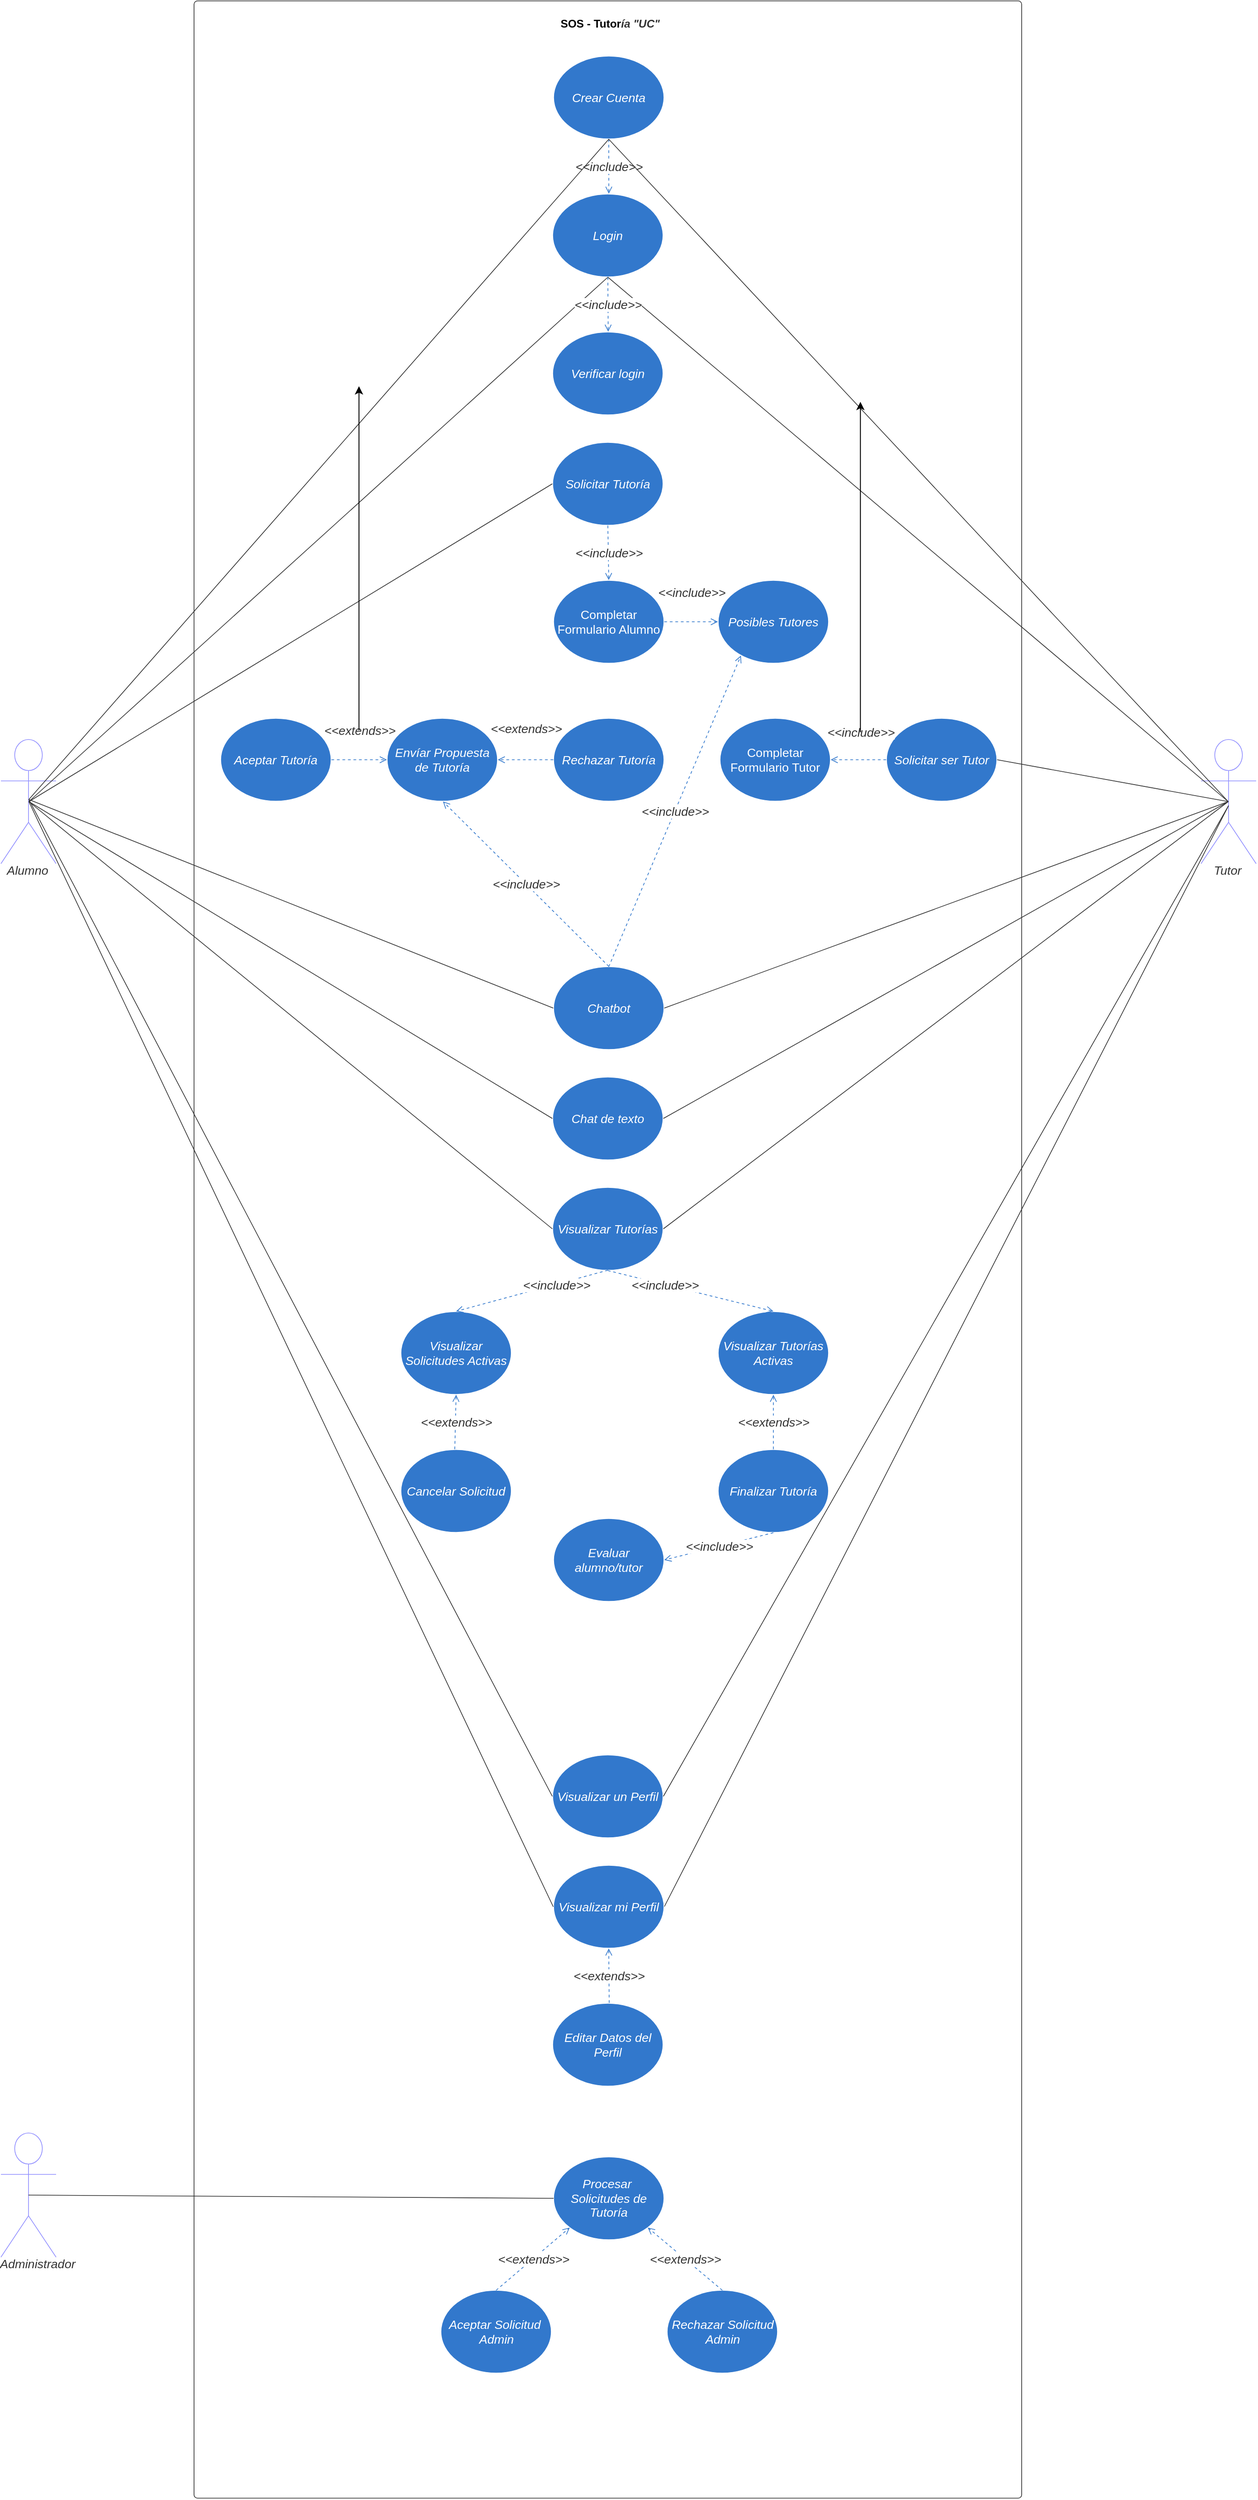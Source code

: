 <mxfile version="21.1.1" type="github">
  <diagram name="Page-1" id="sJ-SfvYp9Ml5R1eLInXZ">
    <mxGraphModel dx="2927" dy="2317" grid="0" gridSize="10" guides="1" tooltips="1" connect="1" arrows="1" fold="1" page="1" pageScale="1" pageWidth="827" pageHeight="1169" math="0" shadow="0">
      <root>
        <mxCell id="0" />
        <mxCell id="1" parent="0" />
        <mxCell id="GpjZQ6YwwSPZKMYcUMgG-1" value="" style="html=1;jettySize=18;whiteSpace=wrap;fontSize=13;strokeColor=#333333;strokeOpacity=100;strokeWidth=0.8;rounded=0;startArrow=none;endArrow=none;exitX=0.5;exitY=0.532;exitPerimeter=0;entryX=1.003;entryY=0.5;entryPerimeter=0;lucidId=zYlu65bIZqyb;" edge="1" parent="1" source="GpjZQ6YwwSPZKMYcUMgG-4" target="GpjZQ6YwwSPZKMYcUMgG-45">
          <mxGeometry width="100" height="100" relative="1" as="geometry">
            <Array as="points" />
          </mxGeometry>
        </mxCell>
        <mxCell id="GpjZQ6YwwSPZKMYcUMgG-2" value="&lt;div style=&quot;display: flex; justify-content: center; text-align: center; align-items: baseline; font-size: 0; line-height: 1.25;margin-top: -2px;&quot;&gt;&lt;span&gt;&lt;br&gt;&lt;/span&gt;&lt;/div&gt;" style="html=1;overflow=block;blockSpacing=1;whiteSpace=wrap;container=1;pointerEvents=0;collapsible=0;recursiveResize=0;fontSize=13;spacing=0;verticalAlign=bottom;strokeColor=#333333;strokeOpacity=100;fillOpacity=0;rounded=1;absoluteArcSize=1;arcSize=7.5;fillColor=#000000;strokeWidth=0.8;lucidId=aeLtTKiAP17V;" vertex="1" parent="1">
          <mxGeometry x="-120" y="-750" width="900" height="2715" as="geometry" />
        </mxCell>
        <mxCell id="GpjZQ6YwwSPZKMYcUMgG-73" value="Procesar&amp;nbsp; Solicitudes de Tutoría" style="html=1;overflow=block;blockSpacing=1;whiteSpace=wrap;ellipse;fontSize=13.3;fontColor=#ffffff;fontStyle=2;align=center;spacing=0;verticalAlign=middle;strokeColor=#ffffff;strokeOpacity=100;fillOpacity=100;rounded=1;absoluteArcSize=1;arcSize=7.5;fillColor=#3278cc;strokeWidth=0.8;lucidId=bGZuMefuw9Q8;" vertex="1" parent="GpjZQ6YwwSPZKMYcUMgG-2">
          <mxGeometry x="391" y="2344" width="120" height="90" as="geometry" />
        </mxCell>
        <mxCell id="GpjZQ6YwwSPZKMYcUMgG-75" value="Rechazar Solicitud Admin" style="html=1;overflow=block;blockSpacing=1;whiteSpace=wrap;ellipse;fontSize=13.3;fontColor=#ffffff;fontStyle=2;align=center;spacing=0;verticalAlign=middle;strokeColor=#ffffff;strokeOpacity=100;fillOpacity=100;rounded=1;absoluteArcSize=1;arcSize=7.5;fillColor=#3278cc;strokeWidth=0.8;lucidId=jJZu4O8zFgPN;" vertex="1" parent="GpjZQ6YwwSPZKMYcUMgG-2">
          <mxGeometry x="514.5" y="2489" width="120" height="90" as="geometry" />
        </mxCell>
        <mxCell id="GpjZQ6YwwSPZKMYcUMgG-78" value="" style="html=1;jettySize=18;whiteSpace=wrap;fontSize=13;strokeColor=#3278cc;strokeOpacity=100;dashed=1;fixDash=1;strokeWidth=0.8;rounded=0;startArrow=none;endArrow=open;exitX=0.5;exitY=0;lucidId=.KluYoqXpnvu;exitDx=0;exitDy=0;entryX=1;entryY=1;entryDx=0;entryDy=0;" edge="1" parent="GpjZQ6YwwSPZKMYcUMgG-2" source="GpjZQ6YwwSPZKMYcUMgG-75" target="GpjZQ6YwwSPZKMYcUMgG-73">
          <mxGeometry width="100" height="100" relative="1" as="geometry">
            <Array as="points" />
            <mxPoint x="538" y="2490" as="sourcePoint" />
            <mxPoint x="692" y="2447" as="targetPoint" />
          </mxGeometry>
        </mxCell>
        <mxCell id="GpjZQ6YwwSPZKMYcUMgG-79" value="&amp;lt;&amp;lt;extends&amp;gt;&amp;gt;" style="text;html=1;resizable=0;labelBackgroundColor=default;align=center;verticalAlign=middle;fontStyle=2;fontColor=#333333;fontSize=13.3;" vertex="1" parent="GpjZQ6YwwSPZKMYcUMgG-78">
          <mxGeometry relative="1" as="geometry">
            <mxPoint as="offset" />
          </mxGeometry>
        </mxCell>
        <mxCell id="GpjZQ6YwwSPZKMYcUMgG-82" value="&lt;font style=&quot;font-size: 12px;&quot;&gt;&lt;b&gt;SOS - Tutor&lt;span style=&quot;border-color: var(--border-color); color: rgb(51, 51, 51); font-style: italic;&quot;&gt;í&lt;/span&gt;&lt;span style=&quot;border-color: var(--border-color); color: rgb(51, 51, 51); font-style: italic;&quot;&gt;a &quot;UC&quot;&lt;/span&gt;&lt;/b&gt;&lt;/font&gt;" style="text;html=1;align=center;verticalAlign=middle;resizable=0;points=[];autosize=1;strokeColor=none;fillColor=none;" vertex="1" parent="GpjZQ6YwwSPZKMYcUMgG-2">
          <mxGeometry x="388.5" y="12" width="126" height="26" as="geometry" />
        </mxCell>
        <mxCell id="GpjZQ6YwwSPZKMYcUMgG-74" value="Aceptar Solicitud&amp;nbsp;&lt;br&gt;Admin" style="html=1;overflow=block;blockSpacing=1;whiteSpace=wrap;ellipse;fontSize=13.3;fontColor=#ffffff;fontStyle=2;align=center;spacing=0;verticalAlign=middle;strokeColor=#ffffff;strokeOpacity=100;fillOpacity=100;rounded=1;absoluteArcSize=1;arcSize=7.5;fillColor=#3278cc;strokeWidth=0.8;lucidId=gGZuPj~9UCnP;" vertex="1" parent="GpjZQ6YwwSPZKMYcUMgG-2">
          <mxGeometry x="268.5" y="2489" width="120" height="90" as="geometry" />
        </mxCell>
        <mxCell id="GpjZQ6YwwSPZKMYcUMgG-76" value="" style="html=1;jettySize=18;whiteSpace=wrap;fontSize=13;strokeColor=#3278cc;strokeOpacity=100;dashed=1;fixDash=1;strokeWidth=0.8;rounded=0;startArrow=none;endArrow=open;exitX=0.5;exitY=0;entryX=0;entryY=1;lucidId=.KluYoqXpnvu;entryDx=0;entryDy=0;exitDx=0;exitDy=0;" edge="1" parent="GpjZQ6YwwSPZKMYcUMgG-2" source="GpjZQ6YwwSPZKMYcUMgG-74" target="GpjZQ6YwwSPZKMYcUMgG-73">
          <mxGeometry width="100" height="100" relative="1" as="geometry">
            <Array as="points" />
            <mxPoint x="363" y="2504" as="sourcePoint" />
            <mxPoint x="363" y="2444" as="targetPoint" />
          </mxGeometry>
        </mxCell>
        <mxCell id="GpjZQ6YwwSPZKMYcUMgG-77" value="&amp;lt;&amp;lt;extends&amp;gt;&amp;gt;" style="text;html=1;resizable=0;labelBackgroundColor=default;align=center;verticalAlign=middle;fontStyle=2;fontColor=#333333;fontSize=13.3;" vertex="1" parent="GpjZQ6YwwSPZKMYcUMgG-76">
          <mxGeometry relative="1" as="geometry">
            <mxPoint as="offset" />
          </mxGeometry>
        </mxCell>
        <mxCell id="GpjZQ6YwwSPZKMYcUMgG-3" value="Alumno" style="html=1;overflow=block;blockSpacing=1;shape=umlActor;labelPosition=center;verticalLabelPosition=bottom;verticalAlign=top;whiteSpace=nowrap;fontSize=13.3;fontColor=#333333;fontStyle=2;spacing=0;strokeColor=#9391ff;strokeOpacity=100;rounded=1;absoluteArcSize=1;arcSize=7.5;fillColor=#ffffff;strokeWidth=0.8;lucidId=aeLt3nHmuZ78;" vertex="1" parent="1">
          <mxGeometry x="-330" y="53" width="60" height="135" as="geometry" />
        </mxCell>
        <mxCell id="GpjZQ6YwwSPZKMYcUMgG-4" value="Tutor" style="html=1;overflow=block;blockSpacing=1;shape=umlActor;labelPosition=center;verticalLabelPosition=bottom;verticalAlign=top;whiteSpace=nowrap;fontSize=13.3;fontColor=#333333;fontStyle=2;spacing=0;strokeColor=#9391ff;strokeOpacity=100;rounded=1;absoluteArcSize=1;arcSize=7.5;fillColor=#ffffff;strokeWidth=0.8;lucidId=aeLt9I4VuDRI;" vertex="1" parent="1">
          <mxGeometry x="975" y="53" width="60" height="135" as="geometry" />
        </mxCell>
        <mxCell id="GpjZQ6YwwSPZKMYcUMgG-5" value="Login" style="html=1;overflow=block;blockSpacing=1;whiteSpace=wrap;ellipse;fontSize=13.3;fontColor=#ffffff;fontStyle=2;align=center;spacing=0;verticalAlign=middle;strokeColor=#ffffff;strokeOpacity=100;fillOpacity=100;rounded=1;absoluteArcSize=1;arcSize=7.5;fillColor=#3278cc;strokeWidth=0.8;lucidId=aeLtWVaAtaNc;" vertex="1" parent="1">
          <mxGeometry x="270" y="-540" width="120" height="90" as="geometry" />
        </mxCell>
        <mxCell id="GpjZQ6YwwSPZKMYcUMgG-6" value="Solicitar Tutoría" style="html=1;overflow=block;blockSpacing=1;whiteSpace=wrap;ellipse;fontSize=13.3;fontColor=#ffffff;fontStyle=2;align=center;spacing=0;verticalAlign=middle;strokeColor=#ffffff;strokeOpacity=100;fillOpacity=100;rounded=1;absoluteArcSize=1;arcSize=7.5;fillColor=#3278cc;strokeWidth=0.8;lucidId=aeLtvAe7D-iS;" vertex="1" parent="1">
          <mxGeometry x="270" y="-270" width="120" height="90" as="geometry" />
        </mxCell>
        <mxCell id="GpjZQ6YwwSPZKMYcUMgG-7" value="Posibles Tutores" style="html=1;overflow=block;blockSpacing=1;whiteSpace=wrap;ellipse;fontSize=13.3;fontColor=#ffffff;fontStyle=2;align=center;spacing=0;verticalAlign=middle;strokeColor=#ffffff;strokeOpacity=100;fillOpacity=100;rounded=1;absoluteArcSize=1;arcSize=7.5;fillColor=#3278cc;strokeWidth=0.8;lucidId=aeLtE4GOJ3Dg;" vertex="1" parent="1">
          <mxGeometry x="450" y="-120" width="120" height="90" as="geometry" />
        </mxCell>
        <mxCell id="GpjZQ6YwwSPZKMYcUMgG-8" value="Completar Formulario Alumno" style="html=1;overflow=block;blockSpacing=1;whiteSpace=wrap;ellipse;fontSize=13.3;fontColor=#ffffff;align=center;spacing=0;verticalAlign=middle;strokeColor=#ffffff;strokeOpacity=100;fillOpacity=100;rounded=1;absoluteArcSize=1;arcSize=7.5;fillColor=#3278cc;strokeWidth=0.8;lucidId=aeLtQrBCPXcr;" vertex="1" parent="1">
          <mxGeometry x="271" y="-120" width="120" height="90" as="geometry" />
        </mxCell>
        <mxCell id="GpjZQ6YwwSPZKMYcUMgG-9" value="" style="html=1;jettySize=18;whiteSpace=wrap;fontSize=13;strokeColor=#333333;strokeOpacity=100;strokeWidth=0.8;rounded=0;startArrow=none;endArrow=none;exitX=0.506;exitY=0.5;exitPerimeter=0;entryX=0.5;entryY=1.004;entryPerimeter=0;lucidId=aeLtO0CMRvtl;" edge="1" parent="1" source="GpjZQ6YwwSPZKMYcUMgG-3" target="GpjZQ6YwwSPZKMYcUMgG-5">
          <mxGeometry width="100" height="100" relative="1" as="geometry">
            <Array as="points" />
          </mxGeometry>
        </mxCell>
        <mxCell id="GpjZQ6YwwSPZKMYcUMgG-10" value="" style="html=1;jettySize=18;whiteSpace=wrap;fontSize=13;strokeColor=#333333;strokeOpacity=100;strokeWidth=0.8;rounded=0;startArrow=none;endArrow=none;exitX=0.506;exitY=0.5;exitPerimeter=0;entryX=-0.003;entryY=0.5;entryPerimeter=0;lucidId=aeLtnVgYuCuO;" edge="1" parent="1" source="GpjZQ6YwwSPZKMYcUMgG-3" target="GpjZQ6YwwSPZKMYcUMgG-6">
          <mxGeometry width="100" height="100" relative="1" as="geometry">
            <Array as="points" />
          </mxGeometry>
        </mxCell>
        <mxCell id="GpjZQ6YwwSPZKMYcUMgG-11" value="" style="html=1;jettySize=18;whiteSpace=wrap;fontSize=13;strokeColor=#333333;strokeOpacity=100;strokeWidth=0.8;rounded=0;startArrow=none;endArrow=none;exitX=0.494;exitY=0.5;exitPerimeter=0;entryX=0.5;entryY=1.004;entryPerimeter=0;lucidId=aeLt.vX2auOh;" edge="1" parent="1" source="GpjZQ6YwwSPZKMYcUMgG-4" target="GpjZQ6YwwSPZKMYcUMgG-5">
          <mxGeometry width="100" height="100" relative="1" as="geometry">
            <Array as="points" />
          </mxGeometry>
        </mxCell>
        <mxCell id="GpjZQ6YwwSPZKMYcUMgG-12" value="Verificar login" style="html=1;overflow=block;blockSpacing=1;whiteSpace=wrap;ellipse;fontSize=13.3;fontColor=#ffffff;fontStyle=2;align=center;spacing=0;verticalAlign=middle;strokeColor=#ffffff;strokeOpacity=100;fillOpacity=100;rounded=1;absoluteArcSize=1;arcSize=7.5;fillColor=#3278cc;strokeWidth=0.8;lucidId=EiLtaPnXcJ0Z;" vertex="1" parent="1">
          <mxGeometry x="270" y="-390" width="120" height="90" as="geometry" />
        </mxCell>
        <mxCell id="GpjZQ6YwwSPZKMYcUMgG-13" value="" style="html=1;jettySize=18;whiteSpace=wrap;fontSize=13;strokeColor=#3278cc;strokeOpacity=100;dashed=1;fixDash=1;strokeWidth=0.8;rounded=0;startArrow=none;endArrow=open;exitX=0.5;exitY=1.004;exitPerimeter=0;entryX=0.503;entryY=-0.004;entryPerimeter=0;lucidId=alLtPT8BQeF-;" edge="1" parent="1" source="GpjZQ6YwwSPZKMYcUMgG-5" target="GpjZQ6YwwSPZKMYcUMgG-12">
          <mxGeometry width="100" height="100" relative="1" as="geometry">
            <Array as="points" />
          </mxGeometry>
        </mxCell>
        <mxCell id="GpjZQ6YwwSPZKMYcUMgG-14" value="&amp;lt;&amp;lt;include&amp;gt;&amp;gt;" style="text;html=1;resizable=0;labelBackgroundColor=default;align=center;verticalAlign=middle;fontStyle=2;fontColor=#333333;fontSize=13.3;" vertex="1" parent="GpjZQ6YwwSPZKMYcUMgG-13">
          <mxGeometry relative="1" as="geometry" />
        </mxCell>
        <mxCell id="GpjZQ6YwwSPZKMYcUMgG-15" value="" style="html=1;jettySize=18;whiteSpace=wrap;fontSize=13;strokeColor=#3278cc;strokeOpacity=100;dashed=1;fixDash=1;strokeWidth=0.8;rounded=0;startArrow=none;endArrow=open;exitX=1.003;exitY=0.5;exitPerimeter=0;entryX=-0.003;entryY=0.5;entryPerimeter=0;lucidId=hoLtQ2WTQ~pq;" edge="1" parent="1" source="GpjZQ6YwwSPZKMYcUMgG-8" target="GpjZQ6YwwSPZKMYcUMgG-7">
          <mxGeometry width="100" height="100" relative="1" as="geometry">
            <Array as="points" />
          </mxGeometry>
        </mxCell>
        <mxCell id="GpjZQ6YwwSPZKMYcUMgG-16" value="&amp;lt;&amp;lt;include&amp;gt;&amp;gt;" style="text;html=1;resizable=0;labelBackgroundColor=default;align=center;verticalAlign=middle;fontStyle=2;fontColor=#333333;fontSize=13.3;" vertex="1" parent="GpjZQ6YwwSPZKMYcUMgG-15">
          <mxGeometry x="0.393" relative="1" as="geometry">
            <mxPoint x="-11" y="-32" as="offset" />
          </mxGeometry>
        </mxCell>
        <mxCell id="GpjZQ6YwwSPZKMYcUMgG-17" value="Envíar Propuesta de Tutoría" style="html=1;overflow=block;blockSpacing=1;whiteSpace=wrap;ellipse;fontSize=13.3;fontColor=#ffffff;fontStyle=2;align=center;spacing=0;verticalAlign=middle;strokeColor=#ffffff;strokeOpacity=100;fillOpacity=100;rounded=1;absoluteArcSize=1;arcSize=7.5;fillColor=#3278cc;strokeWidth=0.8;lucidId=fsLt-~rYhbh3;" vertex="1" parent="1">
          <mxGeometry x="90" y="30" width="120" height="90" as="geometry" />
        </mxCell>
        <mxCell id="GpjZQ6YwwSPZKMYcUMgG-18" value="Aceptar Tutoría" style="html=1;overflow=block;blockSpacing=1;whiteSpace=wrap;ellipse;fontSize=13.3;fontColor=#ffffff;fontStyle=2;align=center;spacing=0;verticalAlign=middle;strokeColor=#ffffff;strokeOpacity=100;fillOpacity=100;rounded=1;absoluteArcSize=1;arcSize=7.5;fillColor=#3278cc;strokeWidth=0.8;lucidId=isLtKqPX71w5;" vertex="1" parent="1">
          <mxGeometry x="-91" y="30" width="120" height="90" as="geometry" />
        </mxCell>
        <mxCell id="GpjZQ6YwwSPZKMYcUMgG-19" value="Rechazar Tutoría" style="html=1;overflow=block;blockSpacing=1;whiteSpace=wrap;ellipse;fontSize=13.3;fontColor=#ffffff;fontStyle=2;align=center;spacing=0;verticalAlign=middle;strokeColor=#ffffff;strokeOpacity=100;fillOpacity=100;rounded=1;absoluteArcSize=1;arcSize=7.5;fillColor=#3278cc;strokeWidth=0.8;lucidId=iwLtRMk0JYYQ;" vertex="1" parent="1">
          <mxGeometry x="271" y="30" width="120" height="90" as="geometry" />
        </mxCell>
        <mxCell id="GpjZQ6YwwSPZKMYcUMgG-20" value="Chat de texto" style="html=1;overflow=block;blockSpacing=1;whiteSpace=wrap;ellipse;fontSize=13.3;fontColor=#ffffff;fontStyle=2;align=center;spacing=0;verticalAlign=middle;strokeColor=#ffffff;strokeOpacity=100;fillOpacity=100;rounded=1;absoluteArcSize=1;arcSize=7.5;fillColor=#3278cc;strokeWidth=0.8;lucidId=9ALtL4Wa6~wp;" vertex="1" parent="1">
          <mxGeometry x="270" y="420" width="120" height="90" as="geometry" />
        </mxCell>
        <mxCell id="GpjZQ6YwwSPZKMYcUMgG-21" value="" style="html=1;jettySize=18;whiteSpace=wrap;fontSize=13;strokeColor=#333333;strokeOpacity=100;strokeWidth=0.8;rounded=0;startArrow=none;endArrow=none;exitX=0.506;exitY=0.5;exitPerimeter=0;entryX=-0.003;entryY=0.5;entryPerimeter=0;lucidId=YBLt265P1pFx;" edge="1" parent="1" source="GpjZQ6YwwSPZKMYcUMgG-3" target="GpjZQ6YwwSPZKMYcUMgG-20">
          <mxGeometry width="100" height="100" relative="1" as="geometry">
            <Array as="points" />
          </mxGeometry>
        </mxCell>
        <mxCell id="GpjZQ6YwwSPZKMYcUMgG-22" value="" style="html=1;jettySize=18;whiteSpace=wrap;fontSize=13;strokeColor=#333333;strokeOpacity=100;strokeWidth=0.8;rounded=0;startArrow=none;endArrow=none;exitX=1.003;exitY=0.5;exitPerimeter=0;entryX=0.494;entryY=0.5;entryPerimeter=0;lucidId=7BLtC2Q37TjC;" edge="1" parent="1" source="GpjZQ6YwwSPZKMYcUMgG-20" target="GpjZQ6YwwSPZKMYcUMgG-4">
          <mxGeometry width="100" height="100" relative="1" as="geometry">
            <Array as="points" />
          </mxGeometry>
        </mxCell>
        <mxCell id="GpjZQ6YwwSPZKMYcUMgG-23" value="Visualizar Tutorías " style="html=1;overflow=block;blockSpacing=1;whiteSpace=wrap;ellipse;fontSize=13.3;fontColor=#ffffff;fontStyle=2;align=center;spacing=0;verticalAlign=middle;strokeColor=#ffffff;strokeOpacity=100;fillOpacity=100;rounded=1;absoluteArcSize=1;arcSize=7.5;fillColor=#3278cc;strokeWidth=0.8;lucidId=MILtpnnIgK56;" vertex="1" parent="1">
          <mxGeometry x="270" y="540" width="120" height="90" as="geometry" />
        </mxCell>
        <mxCell id="GpjZQ6YwwSPZKMYcUMgG-24" value="Completar Formulario Tutor" style="html=1;overflow=block;blockSpacing=1;whiteSpace=wrap;ellipse;fontSize=13.3;fontColor=#ffffff;align=center;spacing=0;verticalAlign=middle;strokeColor=#ffffff;strokeOpacity=100;fillOpacity=100;rounded=1;absoluteArcSize=1;arcSize=7.5;fillColor=#3278cc;strokeWidth=0.8;lucidId=59LtPECnUW~U;" vertex="1" parent="1">
          <mxGeometry x="452" y="30" width="120" height="90" as="geometry" />
        </mxCell>
        <mxCell id="GpjZQ6YwwSPZKMYcUMgG-25" value="" style="html=1;jettySize=18;whiteSpace=wrap;fontSize=13;strokeColor=#333333;strokeOpacity=100;strokeWidth=0.8;rounded=0;startArrow=none;endArrow=none;exitX=0.506;exitY=0.5;exitPerimeter=0;entryX=-0.003;entryY=0.5;entryPerimeter=0;lucidId=WgMtQXAS4KAR;" edge="1" parent="1" source="GpjZQ6YwwSPZKMYcUMgG-3" target="GpjZQ6YwwSPZKMYcUMgG-23">
          <mxGeometry width="100" height="100" relative="1" as="geometry">
            <Array as="points" />
          </mxGeometry>
        </mxCell>
        <mxCell id="GpjZQ6YwwSPZKMYcUMgG-26" value="" style="html=1;jettySize=18;whiteSpace=wrap;fontSize=13;strokeColor=#333333;strokeOpacity=100;strokeWidth=0.8;rounded=0;startArrow=none;endArrow=none;exitX=1.003;exitY=0.5;exitPerimeter=0;entryX=0.494;entryY=0.5;entryPerimeter=0;lucidId=7gMtn-40hff_;" edge="1" parent="1" source="GpjZQ6YwwSPZKMYcUMgG-23" target="GpjZQ6YwwSPZKMYcUMgG-4">
          <mxGeometry width="100" height="100" relative="1" as="geometry">
            <Array as="points" />
          </mxGeometry>
        </mxCell>
        <mxCell id="GpjZQ6YwwSPZKMYcUMgG-27" value="" style="html=1;jettySize=18;whiteSpace=wrap;fontSize=13;strokeColor=#3278cc;strokeOpacity=100;dashed=1;fixDash=1;strokeWidth=0.8;rounded=0;startArrow=none;endArrow=open;exitX=-0.003;exitY=0.5;exitPerimeter=0;entryX=1.003;entryY=0.5;entryPerimeter=0;lucidId=PbNtjoxg~-PI;" edge="1" parent="1" source="GpjZQ6YwwSPZKMYcUMgG-19" target="GpjZQ6YwwSPZKMYcUMgG-17">
          <mxGeometry width="100" height="100" relative="1" as="geometry">
            <Array as="points" />
          </mxGeometry>
        </mxCell>
        <mxCell id="GpjZQ6YwwSPZKMYcUMgG-28" value="&amp;lt;&amp;lt;extends&amp;gt;&amp;gt;" style="text;html=1;resizable=0;labelBackgroundColor=default;align=center;verticalAlign=middle;fontStyle=2;fontColor=#333333;fontSize=13.3;" vertex="1" parent="GpjZQ6YwwSPZKMYcUMgG-27">
          <mxGeometry x="-0.277" relative="1" as="geometry">
            <mxPoint x="-8" y="-34" as="offset" />
          </mxGeometry>
        </mxCell>
        <mxCell id="GpjZQ6YwwSPZKMYcUMgG-29" value="" style="html=1;jettySize=18;whiteSpace=wrap;fontSize=13;strokeColor=#3278cc;strokeOpacity=100;dashed=1;fixDash=1;strokeWidth=0.8;rounded=0;startArrow=none;endArrow=open;exitX=1.003;exitY=0.5;exitPerimeter=0;entryX=-0.003;entryY=0.5;entryPerimeter=0;lucidId=RbNt9~QijMl5;" edge="1" parent="1" source="GpjZQ6YwwSPZKMYcUMgG-18" target="GpjZQ6YwwSPZKMYcUMgG-17">
          <mxGeometry width="100" height="100" relative="1" as="geometry">
            <Array as="points" />
          </mxGeometry>
        </mxCell>
        <mxCell id="GpjZQ6YwwSPZKMYcUMgG-30" value="&amp;lt;&amp;lt;extends&amp;gt;&amp;gt;" style="text;html=1;resizable=0;labelBackgroundColor=default;align=center;verticalAlign=middle;fontStyle=2;fontColor=#333333;fontSize=13.3;" vertex="1" parent="GpjZQ6YwwSPZKMYcUMgG-29">
          <mxGeometry relative="1" as="geometry">
            <mxPoint y="-32" as="offset" />
          </mxGeometry>
        </mxCell>
        <mxCell id="GpjZQ6YwwSPZKMYcUMgG-31" value="Crear Cuenta" style="html=1;overflow=block;blockSpacing=1;whiteSpace=wrap;ellipse;fontSize=13.3;fontColor=#ffffff;fontStyle=2;align=center;spacing=0;verticalAlign=middle;strokeColor=#ffffff;strokeOpacity=100;fillOpacity=100;rounded=1;absoluteArcSize=1;arcSize=7.5;fillColor=#3278cc;strokeWidth=0.8;lucidId=gsNt5VU3W0Vm;" vertex="1" parent="1">
          <mxGeometry x="271" y="-690" width="120" height="90" as="geometry" />
        </mxCell>
        <mxCell id="GpjZQ6YwwSPZKMYcUMgG-32" value="" style="html=1;jettySize=18;whiteSpace=wrap;fontSize=13;strokeColor=#3278cc;strokeOpacity=100;dashed=1;fixDash=1;strokeWidth=0.8;rounded=0;startArrow=none;endArrow=open;exitX=0.5;exitY=1.004;exitPerimeter=0;entryX=0.509;entryY=-0.004;entryPerimeter=0;lucidId=8sNtTQJCYY6.;" edge="1" parent="1" source="GpjZQ6YwwSPZKMYcUMgG-31" target="GpjZQ6YwwSPZKMYcUMgG-5">
          <mxGeometry width="100" height="100" relative="1" as="geometry">
            <Array as="points" />
          </mxGeometry>
        </mxCell>
        <mxCell id="GpjZQ6YwwSPZKMYcUMgG-33" value="&amp;lt;&amp;lt;include&amp;gt;&amp;gt;" style="text;html=1;resizable=0;labelBackgroundColor=default;align=center;verticalAlign=middle;fontStyle=2;fontColor=#333333;fontSize=13.3;" vertex="1" parent="GpjZQ6YwwSPZKMYcUMgG-32">
          <mxGeometry relative="1" as="geometry" />
        </mxCell>
        <mxCell id="GpjZQ6YwwSPZKMYcUMgG-34" value="" style="html=1;jettySize=18;whiteSpace=wrap;fontSize=13;strokeColor=#3278cc;strokeOpacity=100;dashed=1;fixDash=1;strokeWidth=0.8;rounded=0;startArrow=none;endArrow=open;exitX=0.5;exitY=1.004;exitPerimeter=0;entryX=0.5;entryY=-0.004;entryPerimeter=0;lucidId=7z5t8ssp58V2;" edge="1" parent="1" source="GpjZQ6YwwSPZKMYcUMgG-6" target="GpjZQ6YwwSPZKMYcUMgG-8">
          <mxGeometry width="100" height="100" relative="1" as="geometry">
            <Array as="points" />
          </mxGeometry>
        </mxCell>
        <mxCell id="GpjZQ6YwwSPZKMYcUMgG-35" value="&amp;lt;&amp;lt;include&amp;gt;&amp;gt;" style="text;html=1;resizable=0;labelBackgroundColor=default;align=center;verticalAlign=middle;fontStyle=2;fontColor=#333333;fontSize=13.3;" vertex="1" parent="GpjZQ6YwwSPZKMYcUMgG-34">
          <mxGeometry relative="1" as="geometry" />
        </mxCell>
        <mxCell id="GpjZQ6YwwSPZKMYcUMgG-36" value="Solicitar ser Tutor" style="html=1;overflow=block;blockSpacing=1;whiteSpace=wrap;ellipse;fontSize=13.3;fontColor=#ffffff;fontStyle=2;align=center;spacing=0;verticalAlign=middle;strokeColor=#ffffff;strokeOpacity=100;fillOpacity=100;rounded=1;absoluteArcSize=1;arcSize=7.5;fillColor=#3278cc;strokeWidth=0.8;lucidId=uE5tmN2Bk8sM;" vertex="1" parent="1">
          <mxGeometry x="633" y="30" width="120" height="90" as="geometry" />
        </mxCell>
        <mxCell id="GpjZQ6YwwSPZKMYcUMgG-37" value="" style="html=1;jettySize=18;whiteSpace=wrap;fontSize=13;strokeColor=#333333;strokeOpacity=100;strokeWidth=0.8;rounded=0;startArrow=none;endArrow=none;exitX=0.494;exitY=0.5;exitPerimeter=0;entryX=1.003;entryY=0.5;entryPerimeter=0;lucidId=TE5ta6h64JPe;" edge="1" parent="1" source="GpjZQ6YwwSPZKMYcUMgG-4" target="GpjZQ6YwwSPZKMYcUMgG-36">
          <mxGeometry width="100" height="100" relative="1" as="geometry">
            <Array as="points" />
          </mxGeometry>
        </mxCell>
        <mxCell id="GpjZQ6YwwSPZKMYcUMgG-38" value="" style="html=1;jettySize=18;whiteSpace=wrap;fontSize=13;strokeColor=#3278cc;strokeOpacity=100;dashed=1;fixDash=1;strokeWidth=0.8;rounded=0;startArrow=none;endArrow=open;exitX=-0.003;exitY=0.5;exitPerimeter=0;entryX=1.003;entryY=0.5;entryPerimeter=0;lucidId=9E5tCJqqJPrz;" edge="1" parent="1" source="GpjZQ6YwwSPZKMYcUMgG-36" target="GpjZQ6YwwSPZKMYcUMgG-24">
          <mxGeometry width="100" height="100" relative="1" as="geometry">
            <Array as="points" />
          </mxGeometry>
        </mxCell>
        <mxCell id="GpjZQ6YwwSPZKMYcUMgG-39" value="&amp;lt;&amp;lt;include&amp;gt;&amp;gt;" style="text;html=1;resizable=0;labelBackgroundColor=default;align=center;verticalAlign=middle;fontStyle=2;fontColor=#333333;fontSize=13.3;" vertex="1" parent="GpjZQ6YwwSPZKMYcUMgG-38">
          <mxGeometry x="-0.341" relative="1" as="geometry">
            <mxPoint x="-8" y="-30" as="offset" />
          </mxGeometry>
        </mxCell>
        <mxCell id="GpjZQ6YwwSPZKMYcUMgG-40" value="Chatbot" style="html=1;overflow=block;blockSpacing=1;whiteSpace=wrap;ellipse;fontSize=13.3;fontColor=#ffffff;fontStyle=2;align=center;spacing=0;verticalAlign=middle;strokeColor=#ffffff;strokeOpacity=100;fillOpacity=100;rounded=1;absoluteArcSize=1;arcSize=7.5;fillColor=#3278cc;strokeWidth=0.8;lucidId=Bc-tC5z.Gbx0;" vertex="1" parent="1">
          <mxGeometry x="271" y="300" width="120" height="90" as="geometry" />
        </mxCell>
        <mxCell id="GpjZQ6YwwSPZKMYcUMgG-41" value="" style="html=1;jettySize=18;whiteSpace=wrap;fontSize=13;strokeColor=#333333;strokeOpacity=100;strokeWidth=0.8;rounded=0;startArrow=none;endArrow=none;exitX=0.506;exitY=0.483;exitPerimeter=0;entryX=-0.003;entryY=0.5;entryPerimeter=0;lucidId=zd-tUzD10Nk0;" edge="1" parent="1" source="GpjZQ6YwwSPZKMYcUMgG-3" target="GpjZQ6YwwSPZKMYcUMgG-40">
          <mxGeometry width="100" height="100" relative="1" as="geometry">
            <Array as="points" />
          </mxGeometry>
        </mxCell>
        <mxCell id="GpjZQ6YwwSPZKMYcUMgG-42" value="" style="html=1;jettySize=18;whiteSpace=wrap;fontSize=13;strokeColor=#333333;strokeOpacity=100;strokeWidth=0.8;rounded=0;startArrow=none;endArrow=none;exitX=0.494;exitY=0.5;exitPerimeter=0;entryX=1.003;entryY=0.5;entryPerimeter=0;lucidId=Sd-tVg7ocKBa;" edge="1" parent="1" source="GpjZQ6YwwSPZKMYcUMgG-4" target="GpjZQ6YwwSPZKMYcUMgG-40">
          <mxGeometry width="100" height="100" relative="1" as="geometry">
            <Array as="points" />
          </mxGeometry>
        </mxCell>
        <mxCell id="GpjZQ6YwwSPZKMYcUMgG-43" value="Visualizar Solicitudes Activas" style="html=1;overflow=block;blockSpacing=1;whiteSpace=wrap;ellipse;fontSize=13.3;fontColor=#ffffff;fontStyle=2;align=center;spacing=0;verticalAlign=middle;strokeColor=#ffffff;strokeOpacity=100;fillOpacity=100;rounded=1;absoluteArcSize=1;arcSize=7.5;fillColor=#3278cc;strokeWidth=0.8;lucidId=BGluTNFvMbfU;" vertex="1" parent="1">
          <mxGeometry x="105" y="675" width="120" height="90" as="geometry" />
        </mxCell>
        <mxCell id="GpjZQ6YwwSPZKMYcUMgG-44" value="Visualizar un Perfil" style="html=1;overflow=block;blockSpacing=1;whiteSpace=wrap;ellipse;fontSize=13.3;fontColor=#ffffff;fontStyle=2;align=center;spacing=0;verticalAlign=middle;strokeColor=#ffffff;strokeOpacity=100;fillOpacity=100;rounded=1;absoluteArcSize=1;arcSize=7.5;fillColor=#3278cc;strokeWidth=0.8;lucidId=dHluP69lRS.i;" vertex="1" parent="1">
          <mxGeometry x="270" y="1157" width="120" height="90" as="geometry" />
        </mxCell>
        <mxCell id="GpjZQ6YwwSPZKMYcUMgG-45" value="Visualizar mi Perfil" style="html=1;overflow=block;blockSpacing=1;whiteSpace=wrap;ellipse;fontSize=13.3;fontColor=#ffffff;fontStyle=2;align=center;spacing=0;verticalAlign=middle;strokeColor=#ffffff;strokeOpacity=100;fillOpacity=100;rounded=1;absoluteArcSize=1;arcSize=7.5;fillColor=#3278cc;strokeWidth=0.8;lucidId=2IluY2685JnF;" vertex="1" parent="1">
          <mxGeometry x="271" y="1277" width="120" height="90" as="geometry" />
        </mxCell>
        <mxCell id="GpjZQ6YwwSPZKMYcUMgG-46" value="Editar Datos del Perfil" style="html=1;overflow=block;blockSpacing=1;whiteSpace=wrap;ellipse;fontSize=13.3;fontColor=#ffffff;fontStyle=2;align=center;spacing=0;verticalAlign=middle;strokeColor=#ffffff;strokeOpacity=100;fillOpacity=100;rounded=1;absoluteArcSize=1;arcSize=7.5;fillColor=#3278cc;strokeWidth=0.8;lucidId=WKluQsfFXS-Q;" vertex="1" parent="1">
          <mxGeometry x="270" y="1427" width="120" height="90" as="geometry" />
        </mxCell>
        <mxCell id="GpjZQ6YwwSPZKMYcUMgG-47" value="" style="html=1;jettySize=18;whiteSpace=wrap;fontSize=13;strokeColor=#3278cc;strokeOpacity=100;dashed=1;fixDash=1;strokeWidth=0.8;rounded=0;startArrow=none;endArrow=open;exitX=0.512;exitY=-0.004;exitPerimeter=0;entryX=0.5;entryY=1.004;entryPerimeter=0;lucidId=.KluYoqXpnvu;" edge="1" parent="1" source="GpjZQ6YwwSPZKMYcUMgG-46" target="GpjZQ6YwwSPZKMYcUMgG-45">
          <mxGeometry width="100" height="100" relative="1" as="geometry">
            <Array as="points" />
          </mxGeometry>
        </mxCell>
        <mxCell id="GpjZQ6YwwSPZKMYcUMgG-48" value="&amp;lt;&amp;lt;extends&amp;gt;&amp;gt;" style="text;html=1;resizable=0;labelBackgroundColor=default;align=center;verticalAlign=middle;fontStyle=2;fontColor=#333333;fontSize=13.3;" vertex="1" parent="GpjZQ6YwwSPZKMYcUMgG-47">
          <mxGeometry relative="1" as="geometry">
            <mxPoint as="offset" />
          </mxGeometry>
        </mxCell>
        <mxCell id="GpjZQ6YwwSPZKMYcUMgG-49" value="Finalizar Tutoría" style="html=1;overflow=block;blockSpacing=1;whiteSpace=wrap;ellipse;fontSize=13.3;fontColor=#ffffff;fontStyle=2;align=center;spacing=0;verticalAlign=middle;strokeColor=#ffffff;strokeOpacity=100;fillOpacity=100;rounded=1;absoluteArcSize=1;arcSize=7.5;fillColor=#3278cc;strokeWidth=0.8;lucidId=cMluRLAm~q0v;" vertex="1" parent="1">
          <mxGeometry x="450" y="825" width="120" height="90" as="geometry" />
        </mxCell>
        <mxCell id="GpjZQ6YwwSPZKMYcUMgG-50" value="" style="html=1;jettySize=18;whiteSpace=wrap;fontSize=13;strokeColor=#3278cc;strokeOpacity=100;dashed=1;fixDash=1;strokeWidth=0.8;rounded=0;startArrow=none;endArrow=open;exitX=0.5;exitY=-0.004;exitPerimeter=0;entryX=0.5;entryY=1.004;entryPerimeter=0;lucidId=DRluJu6nyYZr;" edge="1" parent="1" source="GpjZQ6YwwSPZKMYcUMgG-49" target="GpjZQ6YwwSPZKMYcUMgG-63">
          <mxGeometry width="100" height="100" relative="1" as="geometry">
            <Array as="points" />
          </mxGeometry>
        </mxCell>
        <mxCell id="GpjZQ6YwwSPZKMYcUMgG-51" value="&amp;lt;&amp;lt;extends&amp;gt;&amp;gt;" style="text;html=1;resizable=0;labelBackgroundColor=default;align=center;verticalAlign=middle;fontStyle=2;fontColor=#333333;fontSize=13.3;" vertex="1" parent="GpjZQ6YwwSPZKMYcUMgG-50">
          <mxGeometry relative="1" as="geometry">
            <mxPoint as="offset" />
          </mxGeometry>
        </mxCell>
        <mxCell id="GpjZQ6YwwSPZKMYcUMgG-52" value="Cancelar Solicitud" style="html=1;overflow=block;blockSpacing=1;whiteSpace=wrap;ellipse;fontSize=13.3;fontColor=#ffffff;fontStyle=2;align=center;spacing=0;verticalAlign=middle;strokeColor=#ffffff;strokeOpacity=100;fillOpacity=100;rounded=1;absoluteArcSize=1;arcSize=7.5;fillColor=#3278cc;strokeWidth=0.8;lucidId=HWluPeJl8bEM;" vertex="1" parent="1">
          <mxGeometry x="105" y="825" width="120" height="90" as="geometry" />
        </mxCell>
        <mxCell id="GpjZQ6YwwSPZKMYcUMgG-53" value="" style="html=1;jettySize=18;whiteSpace=wrap;fontSize=13;strokeColor=#3278cc;strokeOpacity=100;dashed=1;fixDash=1;strokeWidth=0.8;rounded=0;startArrow=none;endArrow=open;exitX=0.488;exitY=-0.004;exitPerimeter=0;entryX=0.5;entryY=1.004;entryPerimeter=0;lucidId=XWlujRLzyVMI;" edge="1" parent="1" source="GpjZQ6YwwSPZKMYcUMgG-52" target="GpjZQ6YwwSPZKMYcUMgG-43">
          <mxGeometry width="100" height="100" relative="1" as="geometry">
            <Array as="points" />
          </mxGeometry>
        </mxCell>
        <mxCell id="GpjZQ6YwwSPZKMYcUMgG-54" value="&amp;lt;&amp;lt;extends&amp;gt;&amp;gt;" style="text;html=1;resizable=0;labelBackgroundColor=default;align=center;verticalAlign=middle;fontStyle=2;fontColor=#333333;fontSize=13.3;" vertex="1" parent="GpjZQ6YwwSPZKMYcUMgG-53">
          <mxGeometry relative="1" as="geometry">
            <mxPoint as="offset" />
          </mxGeometry>
        </mxCell>
        <mxCell id="GpjZQ6YwwSPZKMYcUMgG-55" value="" style="html=1;jettySize=18;whiteSpace=wrap;fontSize=13;strokeColor=#333333;strokeOpacity=100;strokeWidth=0.8;rounded=0;startArrow=none;endArrow=none;exitX=0.506;exitY=0.483;exitPerimeter=0;entryX=-0.003;entryY=0.5;entryPerimeter=0;lucidId=fXlu7q~zZ5u4;" edge="1" parent="1" source="GpjZQ6YwwSPZKMYcUMgG-3" target="GpjZQ6YwwSPZKMYcUMgG-44">
          <mxGeometry width="100" height="100" relative="1" as="geometry">
            <Array as="points" />
          </mxGeometry>
        </mxCell>
        <mxCell id="GpjZQ6YwwSPZKMYcUMgG-56" value="" style="html=1;jettySize=18;whiteSpace=wrap;fontSize=13;strokeColor=#333333;strokeOpacity=100;strokeWidth=0.8;rounded=0;startArrow=none;endArrow=none;exitX=0.5;exitY=0.532;exitPerimeter=0;entryX=1.003;entryY=0.5;entryPerimeter=0;lucidId=hXlu1CV5uzZc;" edge="1" parent="1" source="GpjZQ6YwwSPZKMYcUMgG-4" target="GpjZQ6YwwSPZKMYcUMgG-44">
          <mxGeometry width="100" height="100" relative="1" as="geometry">
            <Array as="points" />
          </mxGeometry>
        </mxCell>
        <mxCell id="GpjZQ6YwwSPZKMYcUMgG-57" value="" style="html=1;jettySize=18;whiteSpace=wrap;fontSize=13;strokeColor=#333333;strokeOpacity=100;strokeWidth=0.8;rounded=0;startArrow=none;endArrow=none;exitX=0.506;exitY=0.5;exitPerimeter=0;entryX=-0.003;entryY=0.5;entryPerimeter=0;lucidId=xYluLAfKLuuJ;" edge="1" parent="1" source="GpjZQ6YwwSPZKMYcUMgG-3" target="GpjZQ6YwwSPZKMYcUMgG-45">
          <mxGeometry width="100" height="100" relative="1" as="geometry">
            <Array as="points" />
          </mxGeometry>
        </mxCell>
        <mxCell id="GpjZQ6YwwSPZKMYcUMgG-58" value="Evaluar alumno/tutor" style="html=1;overflow=block;blockSpacing=1;whiteSpace=wrap;ellipse;fontSize=13.3;fontColor=#ffffff;fontStyle=2;align=center;spacing=0;verticalAlign=middle;strokeColor=#ffffff;strokeOpacity=100;fillOpacity=100;rounded=1;absoluteArcSize=1;arcSize=7.5;fillColor=#3278cc;strokeWidth=0.8;lucidId=~hMtCeYmwj2B;" vertex="1" parent="1">
          <mxGeometry x="271" y="900" width="120" height="90" as="geometry" />
        </mxCell>
        <mxCell id="GpjZQ6YwwSPZKMYcUMgG-59" value="" style="html=1;jettySize=18;whiteSpace=wrap;fontSize=13;strokeColor=#3278cc;strokeOpacity=100;dashed=1;fixDash=1;strokeWidth=0.8;rounded=0;startArrow=none;endArrow=open;entryX=0.5;entryY=-0.004;entryPerimeter=0;lucidId=C3-tZx0ZFba3;" edge="1" parent="1" target="GpjZQ6YwwSPZKMYcUMgG-43">
          <mxGeometry width="100" height="100" relative="1" as="geometry">
            <Array as="points" />
            <mxPoint x="330" y="630" as="sourcePoint" />
          </mxGeometry>
        </mxCell>
        <mxCell id="GpjZQ6YwwSPZKMYcUMgG-60" value="&amp;lt;&amp;lt;include&amp;gt;&amp;gt;" style="text;html=1;resizable=0;labelBackgroundColor=default;align=center;verticalAlign=middle;fontStyle=2;fontColor=#333333;fontSize=13.3;" vertex="1" parent="GpjZQ6YwwSPZKMYcUMgG-59">
          <mxGeometry x="-0.315" relative="1" as="geometry" />
        </mxCell>
        <mxCell id="GpjZQ6YwwSPZKMYcUMgG-61" value="" style="html=1;jettySize=18;whiteSpace=wrap;fontSize=13;strokeColor=#333333;strokeOpacity=100;strokeWidth=0.8;rounded=0;startArrow=none;endArrow=none;exitX=0.506;exitY=0.483;exitPerimeter=0;entryX=0.5;entryY=1.004;entryPerimeter=0;lucidId=k2ouGiI.ycY1;" edge="1" parent="1" source="GpjZQ6YwwSPZKMYcUMgG-3" target="GpjZQ6YwwSPZKMYcUMgG-31">
          <mxGeometry width="100" height="100" relative="1" as="geometry">
            <Array as="points" />
          </mxGeometry>
        </mxCell>
        <mxCell id="GpjZQ6YwwSPZKMYcUMgG-62" value="" style="html=1;jettySize=18;whiteSpace=wrap;fontSize=13;strokeColor=#333333;strokeOpacity=100;strokeWidth=0.8;rounded=0;startArrow=none;endArrow=none;exitX=0.494;exitY=0.5;exitPerimeter=0;entryX=0.5;entryY=1.004;entryPerimeter=0;lucidId=z2ouHYz8r.v5;" edge="1" parent="1" source="GpjZQ6YwwSPZKMYcUMgG-4" target="GpjZQ6YwwSPZKMYcUMgG-31">
          <mxGeometry width="100" height="100" relative="1" as="geometry">
            <Array as="points" />
          </mxGeometry>
        </mxCell>
        <mxCell id="GpjZQ6YwwSPZKMYcUMgG-63" value="Visualizar  Tutorías Activas" style="html=1;overflow=block;blockSpacing=1;whiteSpace=wrap;ellipse;fontSize=13.3;fontColor=#ffffff;fontStyle=2;align=center;spacing=0;verticalAlign=middle;strokeColor=#ffffff;strokeOpacity=100;fillOpacity=100;rounded=1;absoluteArcSize=1;arcSize=7.5;fillColor=#3278cc;strokeWidth=0.8;lucidId=QQYurIXDBOvI;" vertex="1" parent="1">
          <mxGeometry x="450" y="675" width="120" height="90" as="geometry" />
        </mxCell>
        <mxCell id="GpjZQ6YwwSPZKMYcUMgG-64" value="" style="html=1;jettySize=18;whiteSpace=wrap;fontSize=13;strokeColor=#3278cc;strokeOpacity=100;dashed=1;fixDash=1;strokeWidth=0.8;rounded=0;startArrow=none;endArrow=open;exitX=0.5;exitY=1.004;exitPerimeter=0;entryX=0.5;entryY=-0.004;entryPerimeter=0;lucidId=aRYu6eDMW_zQ;" edge="1" parent="1" source="GpjZQ6YwwSPZKMYcUMgG-23" target="GpjZQ6YwwSPZKMYcUMgG-63">
          <mxGeometry width="100" height="100" relative="1" as="geometry">
            <Array as="points" />
          </mxGeometry>
        </mxCell>
        <mxCell id="GpjZQ6YwwSPZKMYcUMgG-65" value="&amp;lt;&amp;lt;include&amp;gt;&amp;gt;" style="text;html=1;resizable=0;labelBackgroundColor=default;align=center;verticalAlign=middle;fontStyle=2;fontColor=#333333;fontSize=13.3;" vertex="1" parent="GpjZQ6YwwSPZKMYcUMgG-64">
          <mxGeometry x="-0.315" relative="1" as="geometry" />
        </mxCell>
        <mxCell id="GpjZQ6YwwSPZKMYcUMgG-66" value="" style="html=1;jettySize=18;whiteSpace=wrap;fontSize=13;strokeColor=#3278cc;strokeOpacity=100;dashed=1;fixDash=1;strokeWidth=0.8;rounded=0;startArrow=none;endArrow=open;exitX=0.5;exitY=1.004;exitPerimeter=0;entryX=1.003;entryY=0.5;entryPerimeter=0;lucidId=8TYu0v5XGUVQ;" edge="1" parent="1" source="GpjZQ6YwwSPZKMYcUMgG-49" target="GpjZQ6YwwSPZKMYcUMgG-58">
          <mxGeometry width="100" height="100" relative="1" as="geometry">
            <Array as="points" />
          </mxGeometry>
        </mxCell>
        <mxCell id="GpjZQ6YwwSPZKMYcUMgG-67" value="&amp;lt;&amp;lt;include&amp;gt;&amp;gt;" style="text;html=1;resizable=0;labelBackgroundColor=default;align=center;verticalAlign=middle;fontStyle=2;fontColor=#333333;fontSize=13.3;" vertex="1" parent="GpjZQ6YwwSPZKMYcUMgG-66">
          <mxGeometry relative="1" as="geometry" />
        </mxCell>
        <mxCell id="GpjZQ6YwwSPZKMYcUMgG-68" value="" style="html=1;jettySize=18;whiteSpace=wrap;fontSize=13;strokeColor=#3278cc;strokeOpacity=100;dashed=1;fixDash=1;strokeWidth=0.8;rounded=0;startArrow=none;endArrow=open;exitX=0.5;exitY=-0.004;exitPerimeter=0;entryX=0.506;entryY=1.004;entryPerimeter=0;lucidId=5ZYu~Dx4KT~J;" edge="1" parent="1" source="GpjZQ6YwwSPZKMYcUMgG-40" target="GpjZQ6YwwSPZKMYcUMgG-17">
          <mxGeometry width="100" height="100" relative="1" as="geometry">
            <Array as="points" />
          </mxGeometry>
        </mxCell>
        <mxCell id="GpjZQ6YwwSPZKMYcUMgG-69" value="&amp;lt;&amp;lt;include&amp;gt;&amp;gt;" style="text;html=1;resizable=0;labelBackgroundColor=default;align=center;verticalAlign=middle;fontStyle=2;fontColor=#333333;fontSize=13.3;" vertex="1" parent="GpjZQ6YwwSPZKMYcUMgG-68">
          <mxGeometry relative="1" as="geometry" />
        </mxCell>
        <mxCell id="GpjZQ6YwwSPZKMYcUMgG-70" value="" style="html=1;jettySize=18;whiteSpace=wrap;fontSize=13;strokeColor=#3278cc;strokeOpacity=100;dashed=1;fixDash=1;strokeWidth=0.8;rounded=0;startArrow=none;endArrow=open;entryX=0.206;entryY=0.909;entryPerimeter=0;lucidId=WlZu32Pk.fmy;" edge="1" parent="1" target="GpjZQ6YwwSPZKMYcUMgG-7">
          <mxGeometry width="100" height="100" relative="1" as="geometry">
            <Array as="points" />
            <mxPoint x="331" y="300" as="sourcePoint" />
          </mxGeometry>
        </mxCell>
        <mxCell id="GpjZQ6YwwSPZKMYcUMgG-71" value="&amp;lt;&amp;lt;include&amp;gt;&amp;gt;" style="text;html=1;resizable=0;labelBackgroundColor=default;align=center;verticalAlign=middle;fontStyle=2;fontColor=#333333;fontSize=13.3;" vertex="1" parent="GpjZQ6YwwSPZKMYcUMgG-70">
          <mxGeometry relative="1" as="geometry" />
        </mxCell>
        <mxCell id="GpjZQ6YwwSPZKMYcUMgG-72" value="Administrador" style="html=1;overflow=block;blockSpacing=1;shape=umlActor;labelPosition=center;verticalLabelPosition=bottom;verticalAlign=top;whiteSpace=nowrap;fontSize=13.3;fontColor=#333333;fontStyle=2;spacing=0;strokeColor=#9391ff;strokeOpacity=100;rounded=1;absoluteArcSize=1;arcSize=7.5;fillColor=#ffffff;strokeWidth=0.8;lucidId=NDZuXbj9DgP~;" vertex="1" parent="1">
          <mxGeometry x="-330" y="1568" width="60" height="135" as="geometry" />
        </mxCell>
        <mxCell id="GpjZQ6YwwSPZKMYcUMgG-83" style="edgeStyle=orthogonalEdgeStyle;rounded=0;orthogonalLoop=1;jettySize=auto;html=1;exitX=0;exitY=0;exitDx=0;exitDy=0;" edge="1" parent="1" source="GpjZQ6YwwSPZKMYcUMgG-30" target="GpjZQ6YwwSPZKMYcUMgG-2">
          <mxGeometry relative="1" as="geometry" />
        </mxCell>
        <mxCell id="GpjZQ6YwwSPZKMYcUMgG-84" style="edgeStyle=orthogonalEdgeStyle;rounded=0;orthogonalLoop=1;jettySize=auto;html=1;exitX=0;exitY=0;exitDx=0;exitDy=0;" edge="1" parent="1" source="GpjZQ6YwwSPZKMYcUMgG-39" target="GpjZQ6YwwSPZKMYcUMgG-2">
          <mxGeometry relative="1" as="geometry" />
        </mxCell>
        <mxCell id="GpjZQ6YwwSPZKMYcUMgG-86" value="" style="html=1;jettySize=18;whiteSpace=wrap;fontSize=13;strokeColor=#333333;strokeOpacity=100;strokeWidth=0.8;rounded=0;startArrow=none;endArrow=none;exitX=0.5;exitY=0.5;exitPerimeter=0;lucidId=xYluLAfKLuuJ;exitDx=0;exitDy=0;entryX=0;entryY=0.5;entryDx=0;entryDy=0;" edge="1" parent="1" source="GpjZQ6YwwSPZKMYcUMgG-72" target="GpjZQ6YwwSPZKMYcUMgG-73">
          <mxGeometry width="100" height="100" relative="1" as="geometry">
            <Array as="points" />
            <mxPoint x="-200" y="1769" as="sourcePoint" />
            <mxPoint x="105" y="2333" as="targetPoint" />
          </mxGeometry>
        </mxCell>
      </root>
    </mxGraphModel>
  </diagram>
</mxfile>
